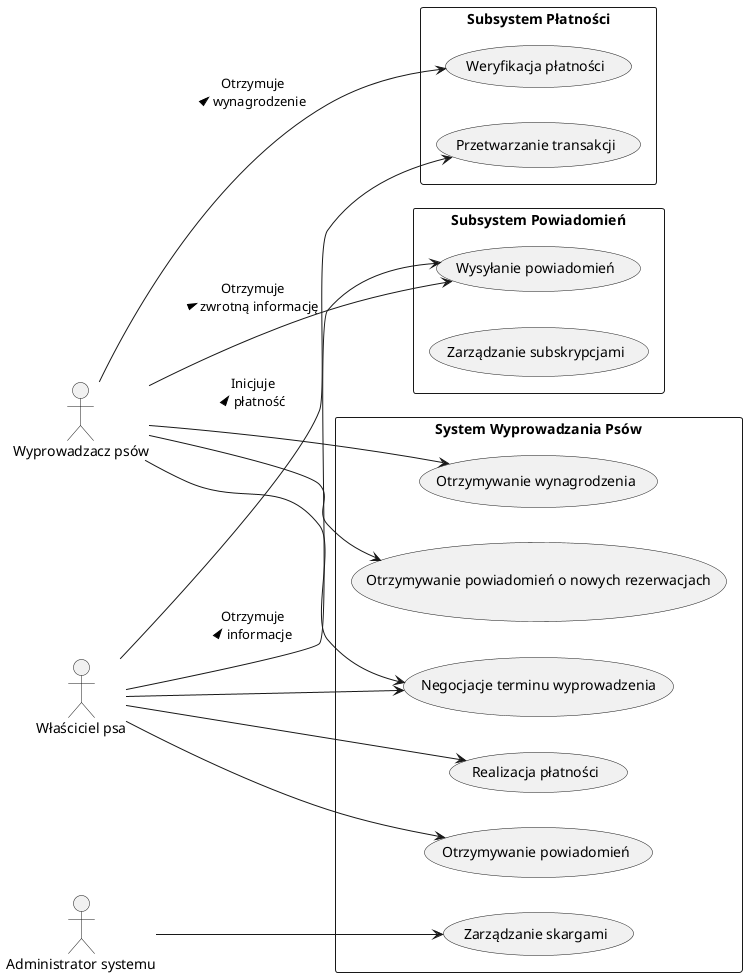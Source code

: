 @startuml
left to right direction
skinparam packageStyle rectangle

actor "Właściciel psa" as owner
actor "Wyprowadzacz psów" as walker
actor "Administrator systemu" as admin

rectangle "System Wyprowadzania Psów" {
  usecase "Negocjacje terminu wyprowadzenia" as UC1
  usecase "Realizacja płatności" as UC2
  usecase "Otrzymywanie powiadomień" as UC3
  usecase "Otrzymywanie wynagrodzenia" as UC4
  usecase "Otrzymywanie powiadomień o nowych rezerwacjach" as UC5
  usecase "Zarządzanie skargami" as UC6

  owner --> UC1
  owner --> UC2
  owner --> UC3
  walker --> UC1
  walker --> UC4
  walker --> UC5
  admin --> UC6
}

rectangle "Subsystem Płatności" {
  usecase "Przetwarzanie transakcji" as UC7
  usecase "Weryfikacja płatności" as UC8

  owner --> UC7 : Inicjuje\npłatność > 
  walker --> UC8 : Otrzymuje\nwynagrodzenie >
}

rectangle "Subsystem Powiadomień" {
  usecase "Wysyłanie powiadomień" as UC9
  usecase "Zarządzanie subskrypcjami" as UC10

  owner --> UC9 : Otrzymuje\ninformacje >
  walker --> UC9 : Otrzymuje\nzwrotną informację >
}

@enduml